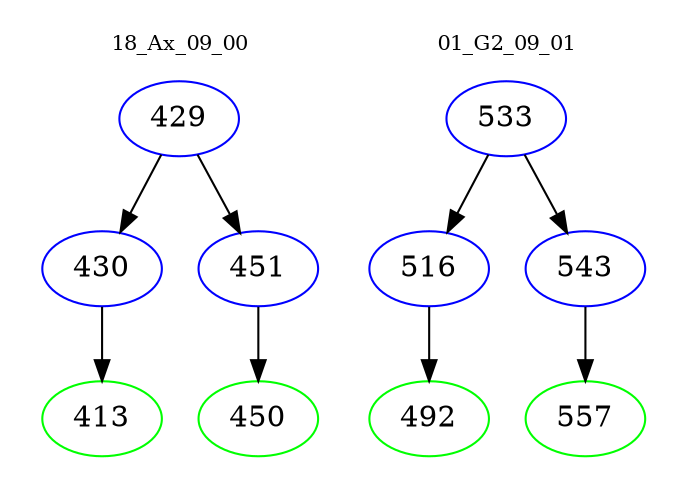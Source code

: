 digraph{
subgraph cluster_0 {
color = white
label = "18_Ax_09_00";
fontsize=10;
T0_429 [label="429", color="blue"]
T0_429 -> T0_430 [color="black"]
T0_430 [label="430", color="blue"]
T0_430 -> T0_413 [color="black"]
T0_413 [label="413", color="green"]
T0_429 -> T0_451 [color="black"]
T0_451 [label="451", color="blue"]
T0_451 -> T0_450 [color="black"]
T0_450 [label="450", color="green"]
}
subgraph cluster_1 {
color = white
label = "01_G2_09_01";
fontsize=10;
T1_533 [label="533", color="blue"]
T1_533 -> T1_516 [color="black"]
T1_516 [label="516", color="blue"]
T1_516 -> T1_492 [color="black"]
T1_492 [label="492", color="green"]
T1_533 -> T1_543 [color="black"]
T1_543 [label="543", color="blue"]
T1_543 -> T1_557 [color="black"]
T1_557 [label="557", color="green"]
}
}
